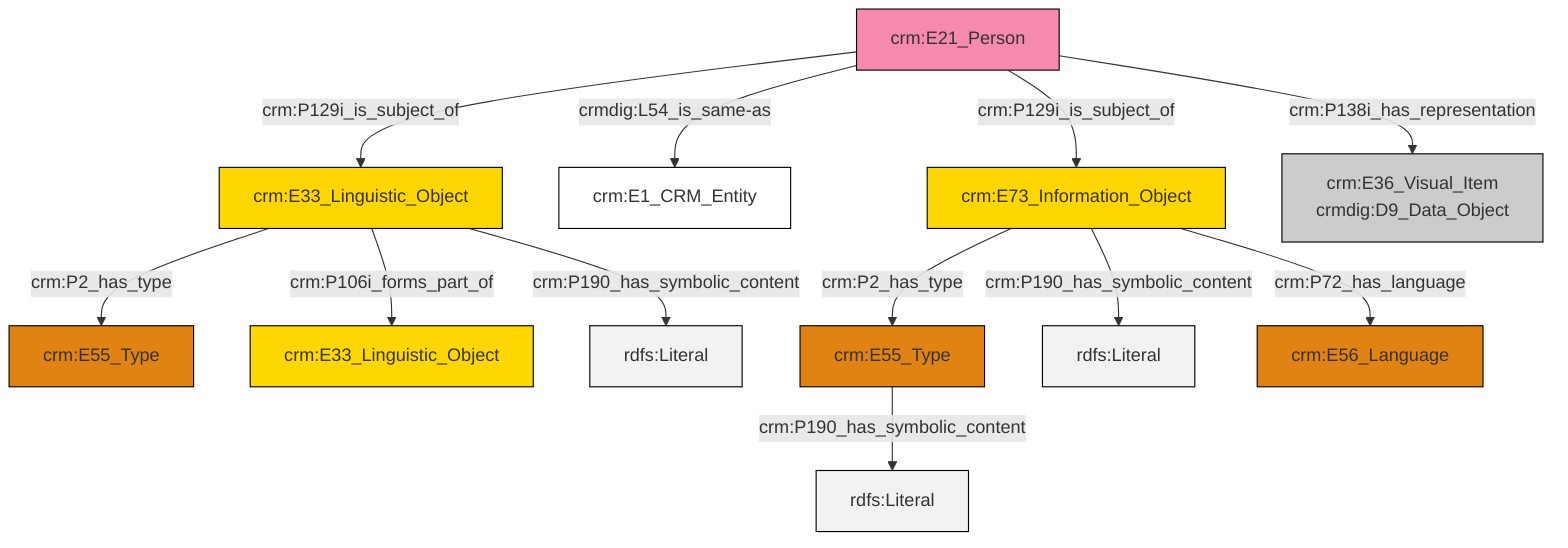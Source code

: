 graph TD
classDef Literal fill:#f2f2f2,stroke:#000000;
classDef CRM_Entity fill:#FFFFFF,stroke:#000000;
classDef Temporal_Entity fill:#00C9E6, stroke:#000000;
classDef Type fill:#E18312, stroke:#000000;
classDef Time-Span fill:#2C9C91, stroke:#000000;
classDef Appellation fill:#FFEB7F, stroke:#000000;
classDef Place fill:#008836, stroke:#000000;
classDef Persistent_Item fill:#B266B2, stroke:#000000;
classDef Conceptual_Object fill:#FFD700, stroke:#000000;
classDef Physical_Thing fill:#D2B48C, stroke:#000000;
classDef Actor fill:#f58aad, stroke:#000000;
classDef PC_Classes fill:#4ce600, stroke:#000000;
classDef Multi fill:#cccccc,stroke:#000000;

4["crm:E73_Information_Object"]:::Conceptual_Object -->|crm:P2_has_type| 5["crm:E55_Type"]:::Type
4["crm:E73_Information_Object"]:::Conceptual_Object -->|crm:P190_has_symbolic_content| 18[rdfs:Literal]:::Literal
14["crm:E33_Linguistic_Object"]:::Conceptual_Object -->|crm:P2_has_type| 7["crm:E55_Type"]:::Type
14["crm:E33_Linguistic_Object"]:::Conceptual_Object -->|crm:P106i_forms_part_of| 16["crm:E33_Linguistic_Object"]:::Conceptual_Object
0["crm:E21_Person"]:::Actor -->|crm:P129i_is_subject_of| 14["crm:E33_Linguistic_Object"]:::Conceptual_Object
14["crm:E33_Linguistic_Object"]:::Conceptual_Object -->|crm:P190_has_symbolic_content| 19[rdfs:Literal]:::Literal
0["crm:E21_Person"]:::Actor -->|crmdig:L54_is_same-as| 12["crm:E1_CRM_Entity"]:::CRM_Entity
5["crm:E55_Type"]:::Type -->|crm:P190_has_symbolic_content| 22[rdfs:Literal]:::Literal
4["crm:E73_Information_Object"]:::Conceptual_Object -->|crm:P72_has_language| 9["crm:E56_Language"]:::Type
0["crm:E21_Person"]:::Actor -->|crm:P129i_is_subject_of| 4["crm:E73_Information_Object"]:::Conceptual_Object
0["crm:E21_Person"]:::Actor -->|crm:P138i_has_representation| 2["crm:E36_Visual_Item<br>crmdig:D9_Data_Object"]:::Multi
